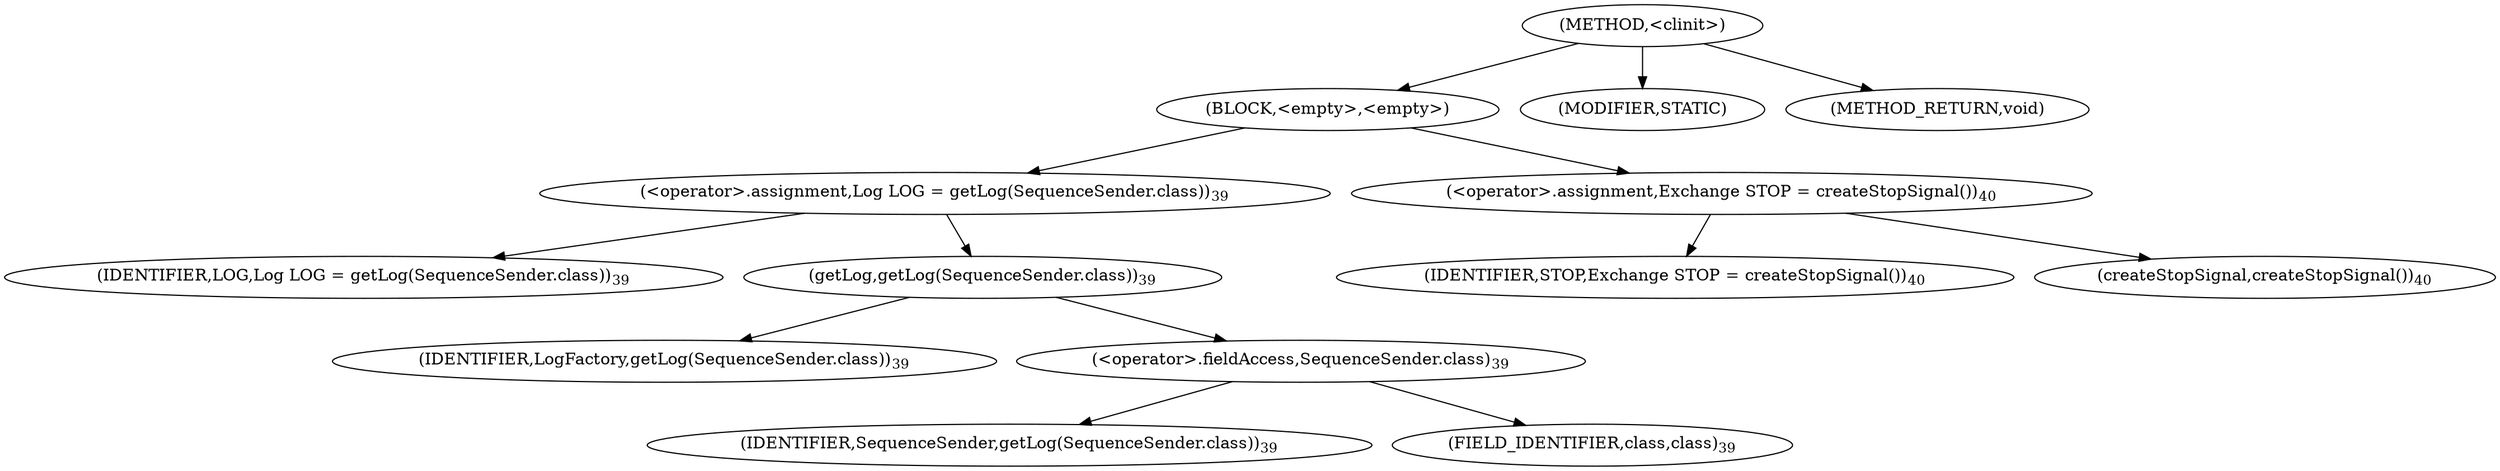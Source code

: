 digraph "&lt;clinit&gt;" {  
"180" [label = <(METHOD,&lt;clinit&gt;)> ]
"181" [label = <(BLOCK,&lt;empty&gt;,&lt;empty&gt;)> ]
"182" [label = <(&lt;operator&gt;.assignment,Log LOG = getLog(SequenceSender.class))<SUB>39</SUB>> ]
"183" [label = <(IDENTIFIER,LOG,Log LOG = getLog(SequenceSender.class))<SUB>39</SUB>> ]
"184" [label = <(getLog,getLog(SequenceSender.class))<SUB>39</SUB>> ]
"185" [label = <(IDENTIFIER,LogFactory,getLog(SequenceSender.class))<SUB>39</SUB>> ]
"186" [label = <(&lt;operator&gt;.fieldAccess,SequenceSender.class)<SUB>39</SUB>> ]
"187" [label = <(IDENTIFIER,SequenceSender,getLog(SequenceSender.class))<SUB>39</SUB>> ]
"188" [label = <(FIELD_IDENTIFIER,class,class)<SUB>39</SUB>> ]
"189" [label = <(&lt;operator&gt;.assignment,Exchange STOP = createStopSignal())<SUB>40</SUB>> ]
"190" [label = <(IDENTIFIER,STOP,Exchange STOP = createStopSignal())<SUB>40</SUB>> ]
"191" [label = <(createStopSignal,createStopSignal())<SUB>40</SUB>> ]
"192" [label = <(MODIFIER,STATIC)> ]
"193" [label = <(METHOD_RETURN,void)> ]
  "180" -> "181" 
  "180" -> "192" 
  "180" -> "193" 
  "181" -> "182" 
  "181" -> "189" 
  "182" -> "183" 
  "182" -> "184" 
  "184" -> "185" 
  "184" -> "186" 
  "186" -> "187" 
  "186" -> "188" 
  "189" -> "190" 
  "189" -> "191" 
}

